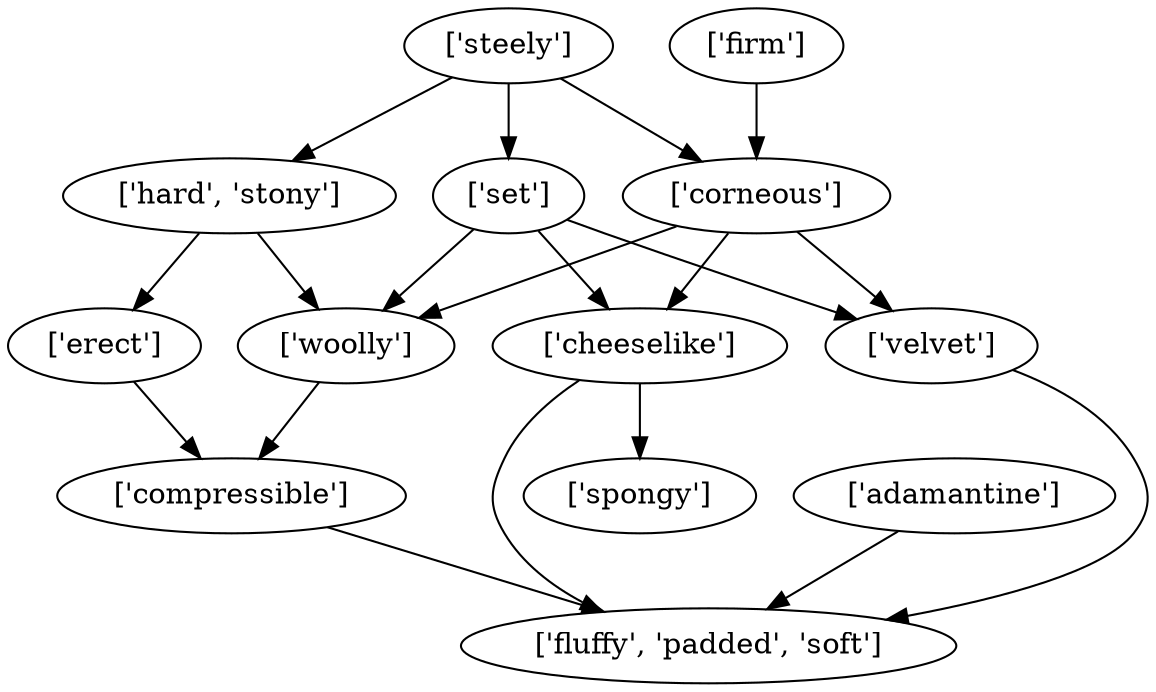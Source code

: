 strict digraph  {
	"['compressible']" -> "['fluffy', 'padded', 'soft']";
	"['hard', 'stony']" -> "['erect']";
	"['hard', 'stony']" -> "['woolly']";
	"['erect']" -> "['compressible']";
	"['woolly']" -> "['compressible']";
	"['adamantine']" -> "['fluffy', 'padded', 'soft']";
	"['steely']" -> "['hard', 'stony']";
	"['steely']" -> "['corneous']";
	"['steely']" -> "['set']";
	"['corneous']" -> "['woolly']";
	"['corneous']" -> "['velvet']";
	"['corneous']" -> "['cheeselike']";
	"['set']" -> "['woolly']";
	"['set']" -> "['velvet']";
	"['set']" -> "['cheeselike']";
	"['firm']" -> "['corneous']";
	"['velvet']" -> "['fluffy', 'padded', 'soft']";
	"['cheeselike']" -> "['fluffy', 'padded', 'soft']";
	"['cheeselike']" -> "['spongy']";
}
